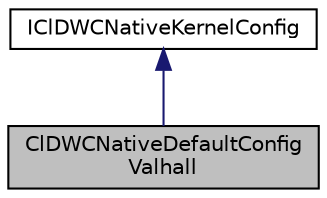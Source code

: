 digraph "ClDWCNativeDefaultConfigValhall"
{
 // LATEX_PDF_SIZE
  edge [fontname="Helvetica",fontsize="10",labelfontname="Helvetica",labelfontsize="10"];
  node [fontname="Helvetica",fontsize="10",shape=record];
  Node1 [label="ClDWCNativeDefaultConfig\lValhall",height=0.2,width=0.4,color="black", fillcolor="grey75", style="filled", fontcolor="black",tooltip="Valhall based OpenCL depthwise convolution configuration."];
  Node2 -> Node1 [dir="back",color="midnightblue",fontsize="10",style="solid",fontname="Helvetica"];
  Node2 [label="IClDWCNativeKernelConfig",height=0.2,width=0.4,color="black", fillcolor="white", style="filled",URL="$classarm__compute_1_1cl__dwc_1_1_i_cl_d_w_c_native_kernel_config.xhtml",tooltip="Basic interface for the depthwise convolution kernel configuration."];
}
